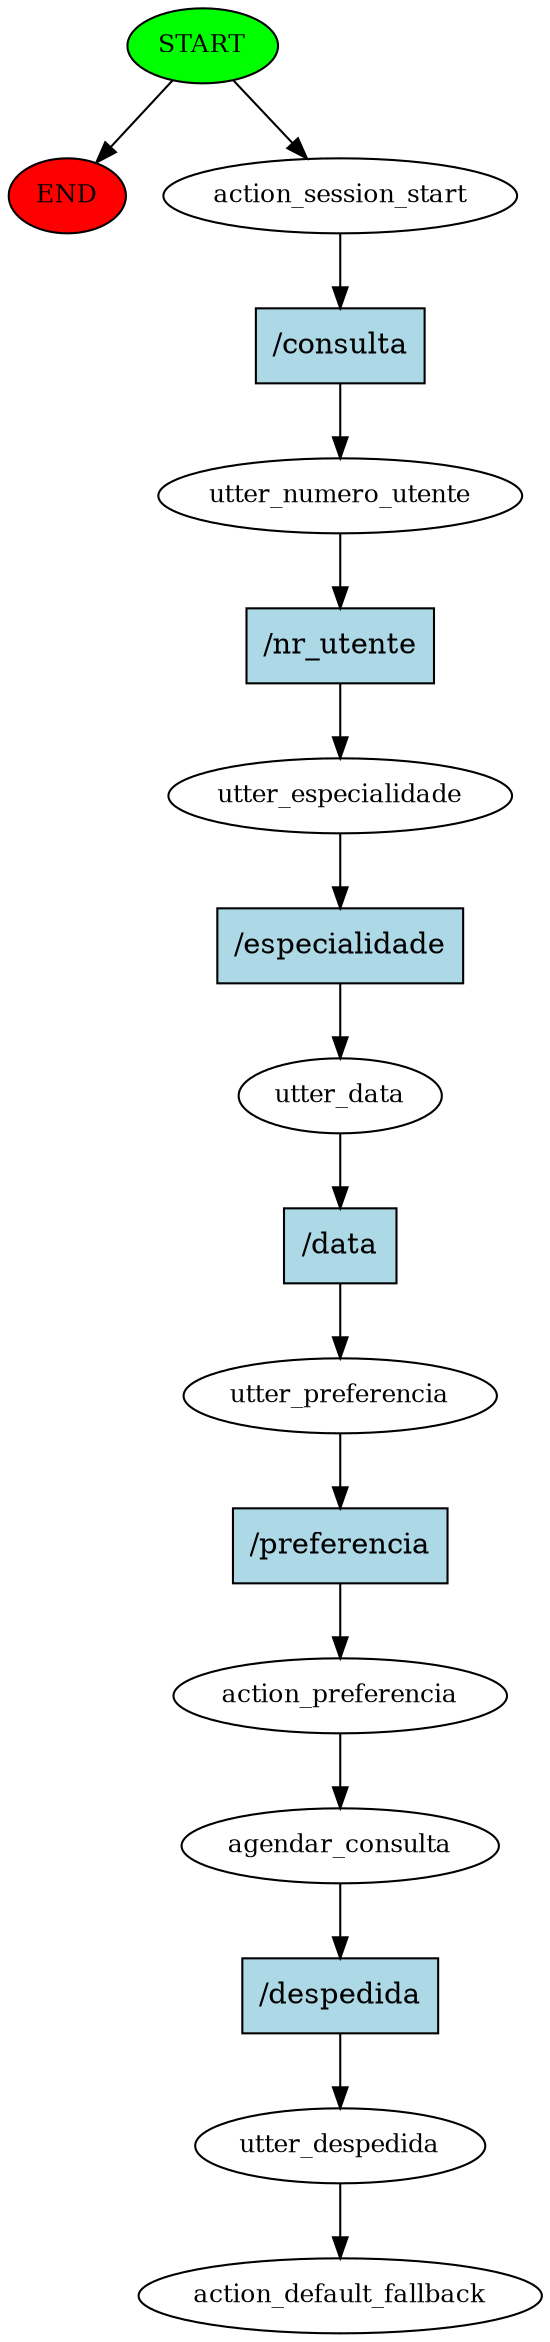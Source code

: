digraph  {
0 [class="start active", fillcolor=green, fontsize=12, label=START, style=filled];
"-1" [class=end, fillcolor=red, fontsize=12, label=END, style=filled];
1 [class=active, fontsize=12, label=action_session_start];
2 [class=active, fontsize=12, label=utter_numero_utente];
3 [class=active, fontsize=12, label=utter_especialidade];
4 [class=active, fontsize=12, label=utter_data];
5 [class=active, fontsize=12, label=utter_preferencia];
6 [class=active, fontsize=12, label=action_preferencia];
7 [class=active, fontsize=12, label=agendar_consulta];
8 [class=active, fontsize=12, label=utter_despedida];
9 [class="dashed active", fontsize=12, label=action_default_fallback];
10 [class="intent active", fillcolor=lightblue, label="/consulta", shape=rect, style=filled];
11 [class="intent active", fillcolor=lightblue, label="/nr_utente", shape=rect, style=filled];
12 [class="intent active", fillcolor=lightblue, label="/especialidade", shape=rect, style=filled];
13 [class="intent active", fillcolor=lightblue, label="/data", shape=rect, style=filled];
14 [class="intent active", fillcolor=lightblue, label="/preferencia", shape=rect, style=filled];
15 [class="intent active", fillcolor=lightblue, label="/despedida", shape=rect, style=filled];
0 -> "-1"  [class="", key=NONE, label=""];
0 -> 1  [class=active, key=NONE, label=""];
1 -> 10  [class=active, key=0];
2 -> 11  [class=active, key=0];
3 -> 12  [class=active, key=0];
4 -> 13  [class=active, key=0];
5 -> 14  [class=active, key=0];
6 -> 7  [class=active, key=NONE, label=""];
7 -> 15  [class=active, key=0];
8 -> 9  [class=active, key=NONE, label=""];
10 -> 2  [class=active, key=0];
11 -> 3  [class=active, key=0];
12 -> 4  [class=active, key=0];
13 -> 5  [class=active, key=0];
14 -> 6  [class=active, key=0];
15 -> 8  [class=active, key=0];
}

